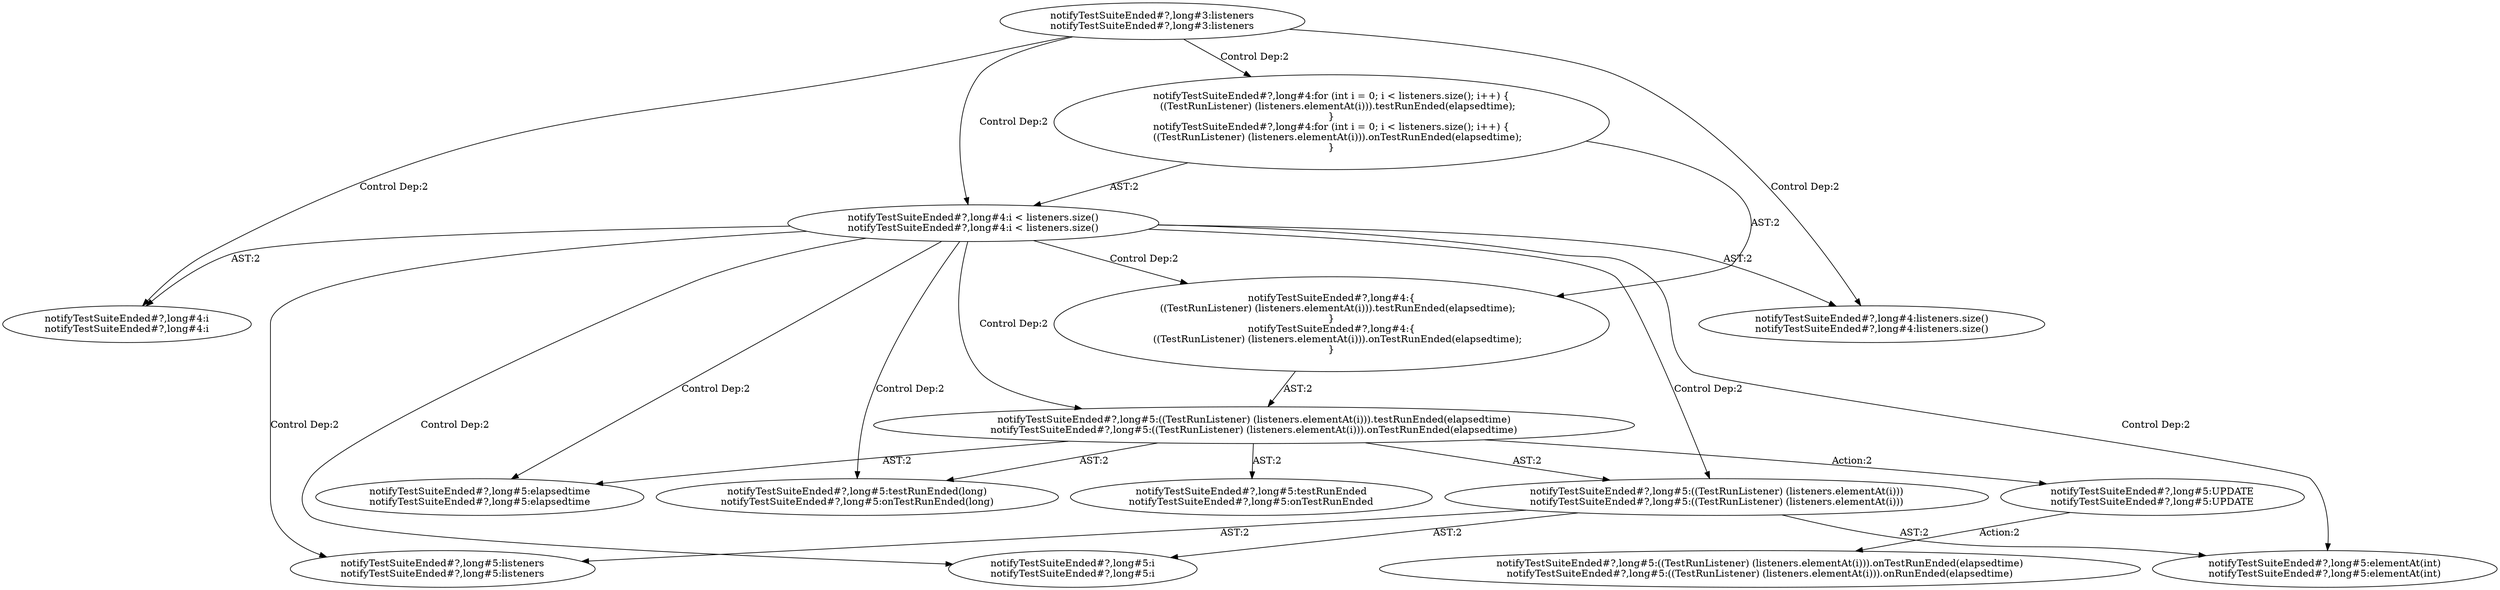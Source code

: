 digraph "Pattern" {
0 [label="notifyTestSuiteEnded#?,long#5:UPDATE
notifyTestSuiteEnded#?,long#5:UPDATE" shape=ellipse]
1 [label="notifyTestSuiteEnded#?,long#5:((TestRunListener) (listeners.elementAt(i))).testRunEnded(elapsedtime)
notifyTestSuiteEnded#?,long#5:((TestRunListener) (listeners.elementAt(i))).onTestRunEnded(elapsedtime)" shape=ellipse]
2 [label="notifyTestSuiteEnded#?,long#4:i < listeners.size()
notifyTestSuiteEnded#?,long#4:i < listeners.size()" shape=ellipse]
3 [label="notifyTestSuiteEnded#?,long#3:listeners
notifyTestSuiteEnded#?,long#3:listeners" shape=ellipse]
4 [label="notifyTestSuiteEnded#?,long#4:for (int i = 0; i < listeners.size(); i++) \{
    ((TestRunListener) (listeners.elementAt(i))).testRunEnded(elapsedtime);
\}
notifyTestSuiteEnded#?,long#4:for (int i = 0; i < listeners.size(); i++) \{
    ((TestRunListener) (listeners.elementAt(i))).onTestRunEnded(elapsedtime);
\}" shape=ellipse]
5 [label="notifyTestSuiteEnded#?,long#4:i
notifyTestSuiteEnded#?,long#4:i" shape=ellipse]
6 [label="notifyTestSuiteEnded#?,long#4:listeners.size()
notifyTestSuiteEnded#?,long#4:listeners.size()" shape=ellipse]
7 [label="notifyTestSuiteEnded#?,long#4:\{
    ((TestRunListener) (listeners.elementAt(i))).testRunEnded(elapsedtime);
\}
notifyTestSuiteEnded#?,long#4:\{
    ((TestRunListener) (listeners.elementAt(i))).onTestRunEnded(elapsedtime);
\}" shape=ellipse]
8 [label="notifyTestSuiteEnded#?,long#5:testRunEnded(long)
notifyTestSuiteEnded#?,long#5:onTestRunEnded(long)" shape=ellipse]
9 [label="notifyTestSuiteEnded#?,long#5:((TestRunListener) (listeners.elementAt(i)))
notifyTestSuiteEnded#?,long#5:((TestRunListener) (listeners.elementAt(i)))" shape=ellipse]
10 [label="notifyTestSuiteEnded#?,long#5:elementAt(int)
notifyTestSuiteEnded#?,long#5:elementAt(int)" shape=ellipse]
11 [label="notifyTestSuiteEnded#?,long#5:listeners
notifyTestSuiteEnded#?,long#5:listeners" shape=ellipse]
12 [label="notifyTestSuiteEnded#?,long#5:i
notifyTestSuiteEnded#?,long#5:i" shape=ellipse]
13 [label="notifyTestSuiteEnded#?,long#5:elapsedtime
notifyTestSuiteEnded#?,long#5:elapsedtime" shape=ellipse]
14 [label="notifyTestSuiteEnded#?,long#5:testRunEnded
notifyTestSuiteEnded#?,long#5:onTestRunEnded" shape=ellipse]
15 [label="notifyTestSuiteEnded#?,long#5:((TestRunListener) (listeners.elementAt(i))).onTestRunEnded(elapsedtime)
notifyTestSuiteEnded#?,long#5:((TestRunListener) (listeners.elementAt(i))).onRunEnded(elapsedtime)" shape=ellipse]
0 -> 15 [label="Action:2"];
1 -> 0 [label="Action:2"];
1 -> 14 [label="AST:2"];
1 -> 9 [label="AST:2"];
1 -> 8 [label="AST:2"];
1 -> 13 [label="AST:2"];
2 -> 1 [label="Control Dep:2"];
2 -> 5 [label="AST:2"];
2 -> 6 [label="AST:2"];
2 -> 7 [label="Control Dep:2"];
2 -> 8 [label="Control Dep:2"];
2 -> 9 [label="Control Dep:2"];
2 -> 10 [label="Control Dep:2"];
2 -> 11 [label="Control Dep:2"];
2 -> 12 [label="Control Dep:2"];
2 -> 13 [label="Control Dep:2"];
3 -> 2 [label="Control Dep:2"];
3 -> 4 [label="Control Dep:2"];
3 -> 5 [label="Control Dep:2"];
3 -> 6 [label="Control Dep:2"];
4 -> 2 [label="AST:2"];
4 -> 7 [label="AST:2"];
7 -> 1 [label="AST:2"];
9 -> 11 [label="AST:2"];
9 -> 10 [label="AST:2"];
9 -> 12 [label="AST:2"];
}